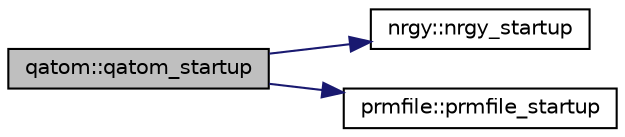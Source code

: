 digraph "qatom::qatom_startup"
{
  edge [fontname="Helvetica",fontsize="10",labelfontname="Helvetica",labelfontsize="10"];
  node [fontname="Helvetica",fontsize="10",shape=record];
  rankdir="LR";
  Node1 [label="qatom::qatom_startup",height=0.2,width=0.4,color="black", fillcolor="grey75", style="filled" fontcolor="black"];
  Node1 -> Node2 [color="midnightblue",fontsize="10",style="solid",fontname="Helvetica"];
  Node2 [label="nrgy::nrgy_startup",height=0.2,width=0.4,color="black", fillcolor="white", style="filled",URL="$classnrgy.html#aa808380012e8ac6202104d60d3a39a3b"];
  Node1 -> Node3 [color="midnightblue",fontsize="10",style="solid",fontname="Helvetica"];
  Node3 [label="prmfile::prmfile_startup",height=0.2,width=0.4,color="black", fillcolor="white", style="filled",URL="$classprmfile.html#a3346e9d737d3d72dc666fd3627222440"];
}
